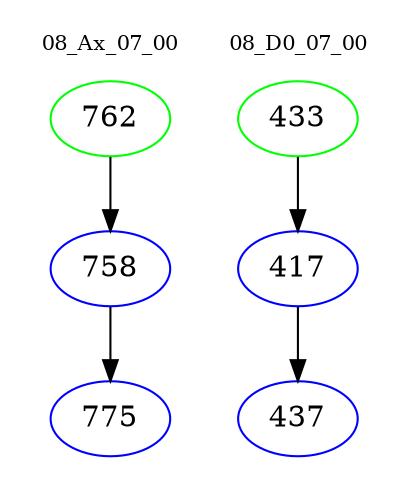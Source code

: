 digraph{
subgraph cluster_0 {
color = white
label = "08_Ax_07_00";
fontsize=10;
T0_762 [label="762", color="green"]
T0_762 -> T0_758 [color="black"]
T0_758 [label="758", color="blue"]
T0_758 -> T0_775 [color="black"]
T0_775 [label="775", color="blue"]
}
subgraph cluster_1 {
color = white
label = "08_D0_07_00";
fontsize=10;
T1_433 [label="433", color="green"]
T1_433 -> T1_417 [color="black"]
T1_417 [label="417", color="blue"]
T1_417 -> T1_437 [color="black"]
T1_437 [label="437", color="blue"]
}
}
